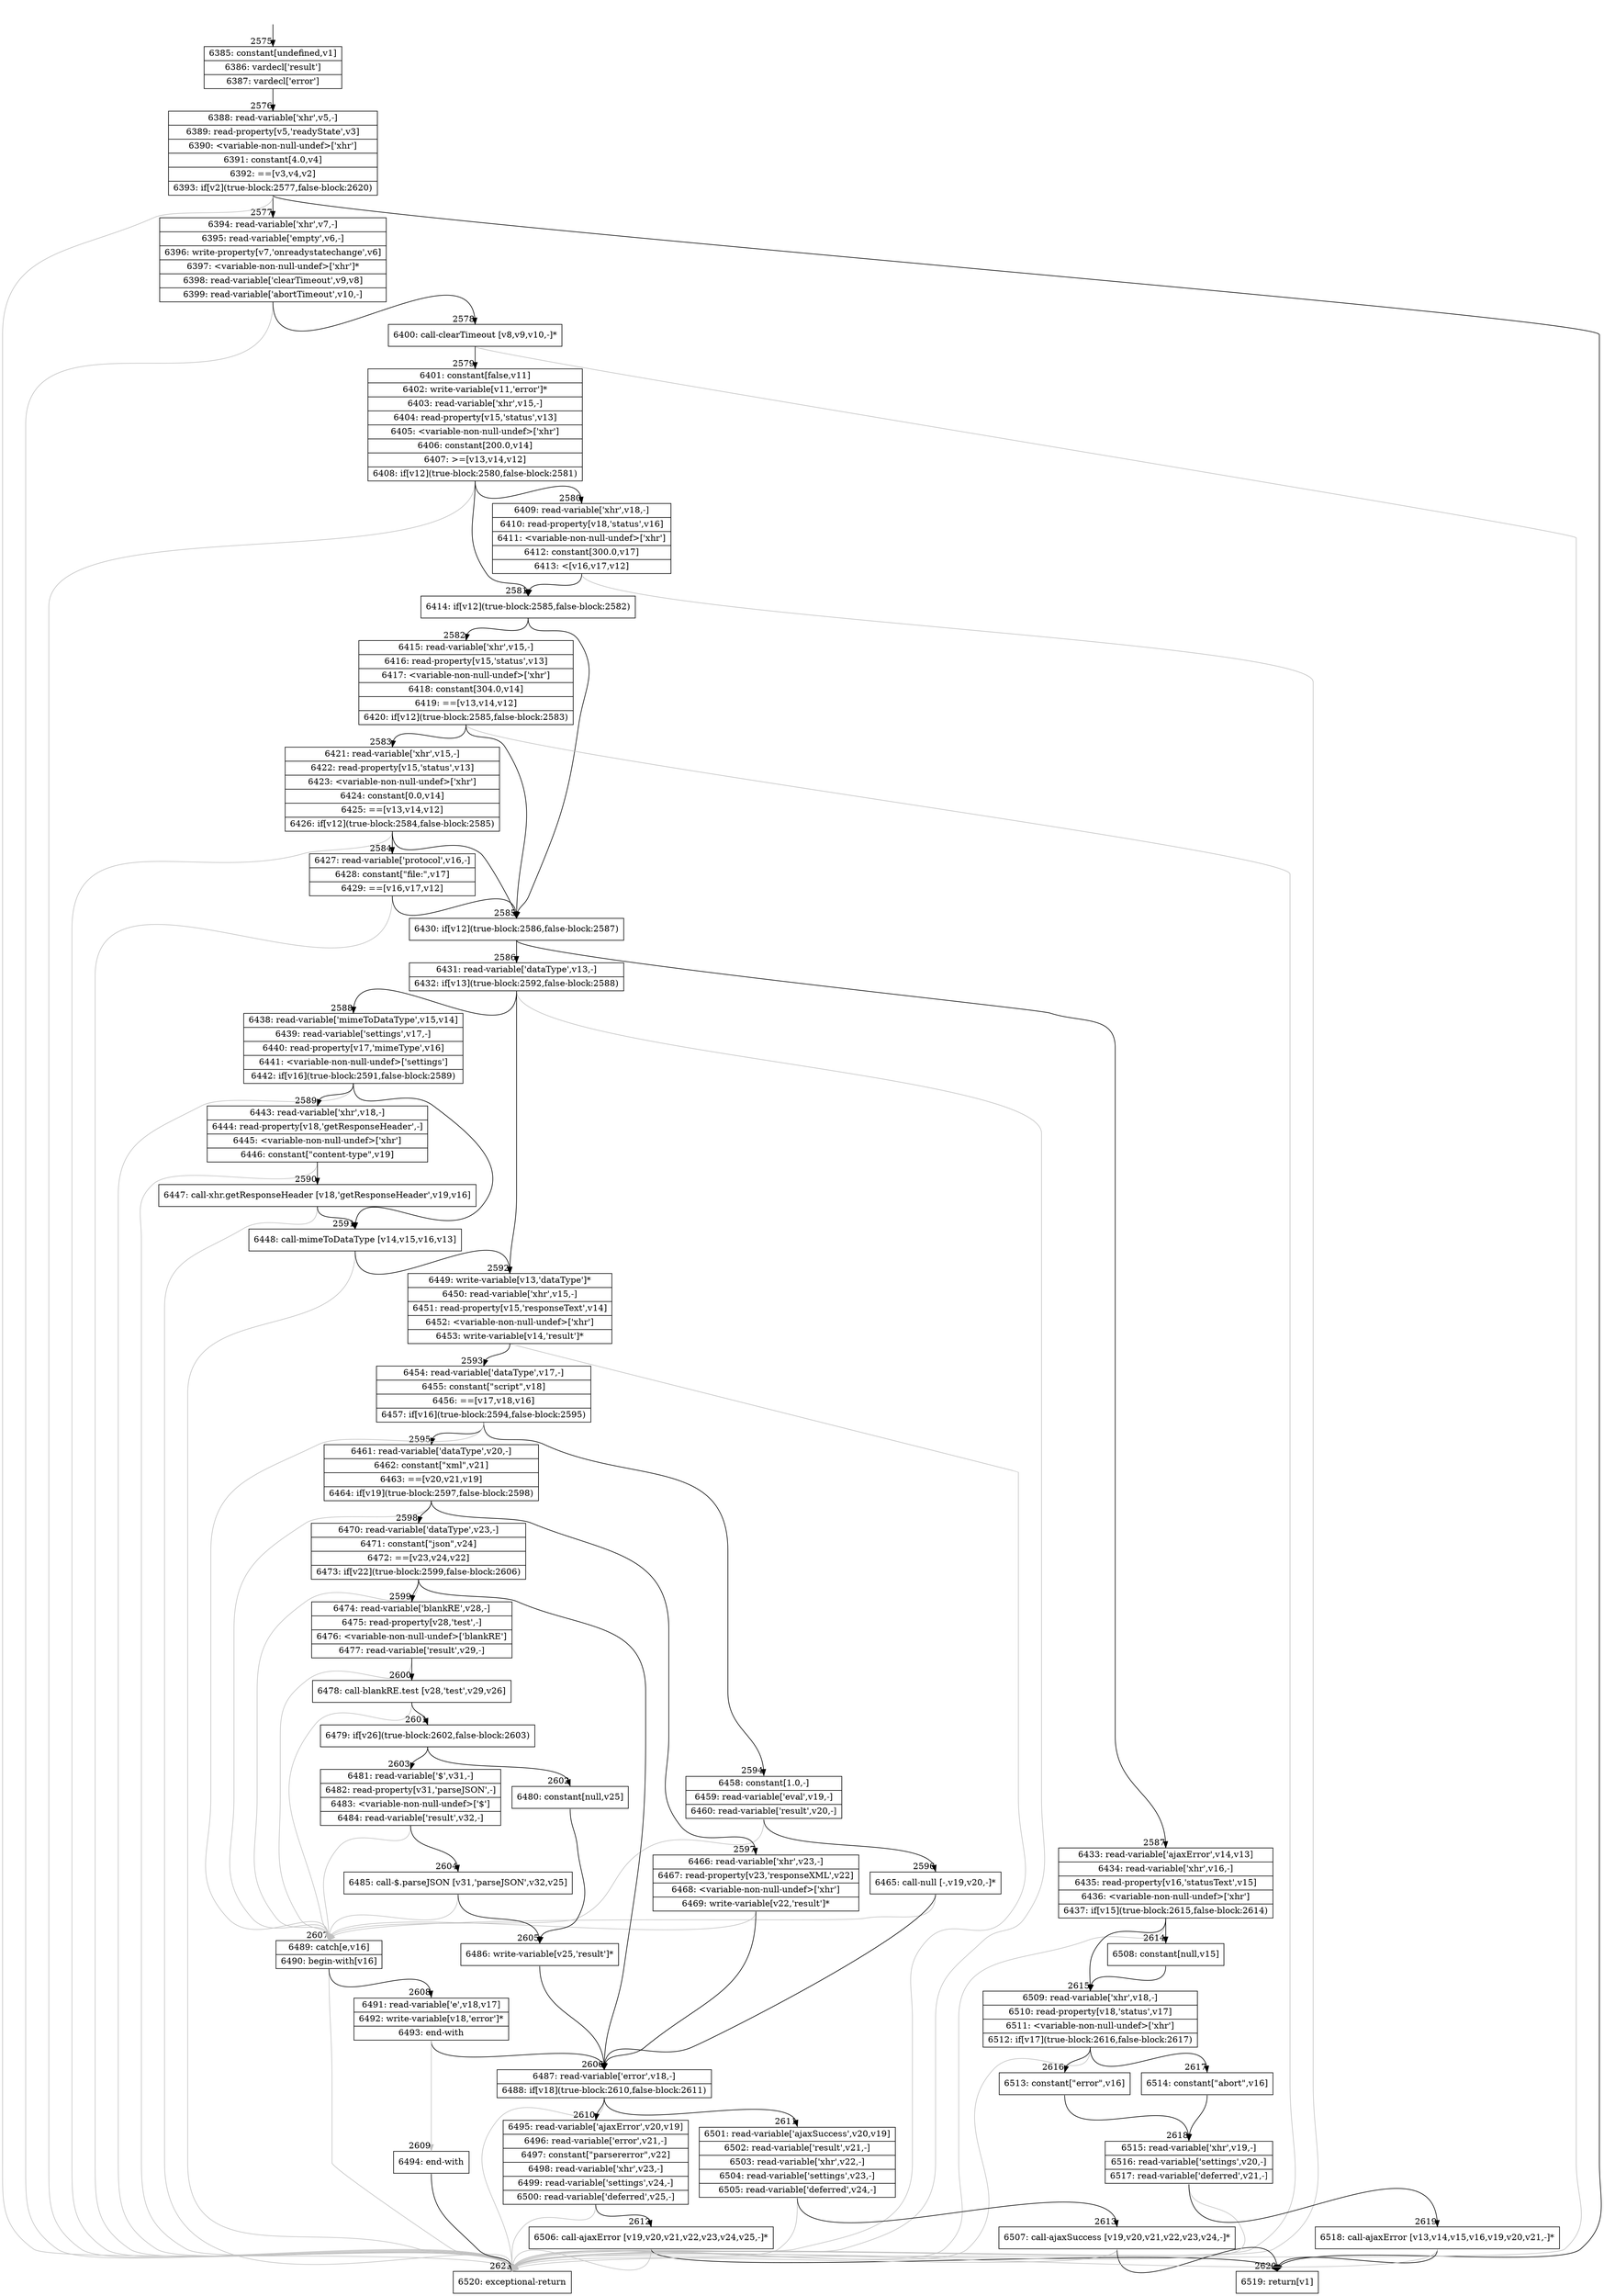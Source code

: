 digraph {
rankdir="TD"
BB_entry232[shape=none,label=""];
BB_entry232 -> BB2575 [tailport=s, headport=n, headlabel="    2575"]
BB2575 [shape=record label="{6385: constant[undefined,v1]|6386: vardecl['result']|6387: vardecl['error']}" ] 
BB2575 -> BB2576 [tailport=s, headport=n, headlabel="      2576"]
BB2576 [shape=record label="{6388: read-variable['xhr',v5,-]|6389: read-property[v5,'readyState',v3]|6390: \<variable-non-null-undef\>['xhr']|6391: constant[4.0,v4]|6392: ==[v3,v4,v2]|6393: if[v2](true-block:2577,false-block:2620)}" ] 
BB2576 -> BB2577 [tailport=s, headport=n, headlabel="      2577"]
BB2576 -> BB2620 [tailport=s, headport=n, headlabel="      2620"]
BB2576 -> BB2621 [tailport=s, headport=n, color=gray, headlabel="      2621"]
BB2577 [shape=record label="{6394: read-variable['xhr',v7,-]|6395: read-variable['empty',v6,-]|6396: write-property[v7,'onreadystatechange',v6]|6397: \<variable-non-null-undef\>['xhr']*|6398: read-variable['clearTimeout',v9,v8]|6399: read-variable['abortTimeout',v10,-]}" ] 
BB2577 -> BB2578 [tailport=s, headport=n, headlabel="      2578"]
BB2577 -> BB2621 [tailport=s, headport=n, color=gray]
BB2578 [shape=record label="{6400: call-clearTimeout [v8,v9,v10,-]*}" ] 
BB2578 -> BB2579 [tailport=s, headport=n, headlabel="      2579"]
BB2578 -> BB2621 [tailport=s, headport=n, color=gray]
BB2579 [shape=record label="{6401: constant[false,v11]|6402: write-variable[v11,'error']*|6403: read-variable['xhr',v15,-]|6404: read-property[v15,'status',v13]|6405: \<variable-non-null-undef\>['xhr']|6406: constant[200.0,v14]|6407: \>=[v13,v14,v12]|6408: if[v12](true-block:2580,false-block:2581)}" ] 
BB2579 -> BB2581 [tailport=s, headport=n, headlabel="      2581"]
BB2579 -> BB2580 [tailport=s, headport=n, headlabel="      2580"]
BB2579 -> BB2621 [tailport=s, headport=n, color=gray]
BB2580 [shape=record label="{6409: read-variable['xhr',v18,-]|6410: read-property[v18,'status',v16]|6411: \<variable-non-null-undef\>['xhr']|6412: constant[300.0,v17]|6413: \<[v16,v17,v12]}" ] 
BB2580 -> BB2581 [tailport=s, headport=n]
BB2580 -> BB2621 [tailport=s, headport=n, color=gray]
BB2581 [shape=record label="{6414: if[v12](true-block:2585,false-block:2582)}" ] 
BB2581 -> BB2585 [tailport=s, headport=n, headlabel="      2585"]
BB2581 -> BB2582 [tailport=s, headport=n, headlabel="      2582"]
BB2582 [shape=record label="{6415: read-variable['xhr',v15,-]|6416: read-property[v15,'status',v13]|6417: \<variable-non-null-undef\>['xhr']|6418: constant[304.0,v14]|6419: ==[v13,v14,v12]|6420: if[v12](true-block:2585,false-block:2583)}" ] 
BB2582 -> BB2585 [tailport=s, headport=n]
BB2582 -> BB2583 [tailport=s, headport=n, headlabel="      2583"]
BB2582 -> BB2621 [tailport=s, headport=n, color=gray]
BB2583 [shape=record label="{6421: read-variable['xhr',v15,-]|6422: read-property[v15,'status',v13]|6423: \<variable-non-null-undef\>['xhr']|6424: constant[0.0,v14]|6425: ==[v13,v14,v12]|6426: if[v12](true-block:2584,false-block:2585)}" ] 
BB2583 -> BB2585 [tailport=s, headport=n]
BB2583 -> BB2584 [tailport=s, headport=n, headlabel="      2584"]
BB2583 -> BB2621 [tailport=s, headport=n, color=gray]
BB2584 [shape=record label="{6427: read-variable['protocol',v16,-]|6428: constant[\"file:\",v17]|6429: ==[v16,v17,v12]}" ] 
BB2584 -> BB2585 [tailport=s, headport=n]
BB2584 -> BB2621 [tailport=s, headport=n, color=gray]
BB2585 [shape=record label="{6430: if[v12](true-block:2586,false-block:2587)}" ] 
BB2585 -> BB2586 [tailport=s, headport=n, headlabel="      2586"]
BB2585 -> BB2587 [tailport=s, headport=n, headlabel="      2587"]
BB2586 [shape=record label="{6431: read-variable['dataType',v13,-]|6432: if[v13](true-block:2592,false-block:2588)}" ] 
BB2586 -> BB2592 [tailport=s, headport=n, headlabel="      2592"]
BB2586 -> BB2588 [tailport=s, headport=n, headlabel="      2588"]
BB2586 -> BB2621 [tailport=s, headport=n, color=gray]
BB2587 [shape=record label="{6433: read-variable['ajaxError',v14,v13]|6434: read-variable['xhr',v16,-]|6435: read-property[v16,'statusText',v15]|6436: \<variable-non-null-undef\>['xhr']|6437: if[v15](true-block:2615,false-block:2614)}" ] 
BB2587 -> BB2615 [tailport=s, headport=n, headlabel="      2615"]
BB2587 -> BB2614 [tailport=s, headport=n, headlabel="      2614"]
BB2587 -> BB2621 [tailport=s, headport=n, color=gray]
BB2588 [shape=record label="{6438: read-variable['mimeToDataType',v15,v14]|6439: read-variable['settings',v17,-]|6440: read-property[v17,'mimeType',v16]|6441: \<variable-non-null-undef\>['settings']|6442: if[v16](true-block:2591,false-block:2589)}" ] 
BB2588 -> BB2591 [tailport=s, headport=n, headlabel="      2591"]
BB2588 -> BB2589 [tailport=s, headport=n, headlabel="      2589"]
BB2588 -> BB2621 [tailport=s, headport=n, color=gray]
BB2589 [shape=record label="{6443: read-variable['xhr',v18,-]|6444: read-property[v18,'getResponseHeader',-]|6445: \<variable-non-null-undef\>['xhr']|6446: constant[\"content-type\",v19]}" ] 
BB2589 -> BB2590 [tailport=s, headport=n, headlabel="      2590"]
BB2589 -> BB2621 [tailport=s, headport=n, color=gray]
BB2590 [shape=record label="{6447: call-xhr.getResponseHeader [v18,'getResponseHeader',v19,v16]}" ] 
BB2590 -> BB2591 [tailport=s, headport=n]
BB2590 -> BB2621 [tailport=s, headport=n, color=gray]
BB2591 [shape=record label="{6448: call-mimeToDataType [v14,v15,v16,v13]}" ] 
BB2591 -> BB2592 [tailport=s, headport=n]
BB2591 -> BB2621 [tailport=s, headport=n, color=gray]
BB2592 [shape=record label="{6449: write-variable[v13,'dataType']*|6450: read-variable['xhr',v15,-]|6451: read-property[v15,'responseText',v14]|6452: \<variable-non-null-undef\>['xhr']|6453: write-variable[v14,'result']*}" ] 
BB2592 -> BB2593 [tailport=s, headport=n, headlabel="      2593"]
BB2592 -> BB2621 [tailport=s, headport=n, color=gray]
BB2593 [shape=record label="{6454: read-variable['dataType',v17,-]|6455: constant[\"script\",v18]|6456: ==[v17,v18,v16]|6457: if[v16](true-block:2594,false-block:2595)}" ] 
BB2593 -> BB2594 [tailport=s, headport=n, headlabel="      2594"]
BB2593 -> BB2595 [tailport=s, headport=n, headlabel="      2595"]
BB2593 -> BB2607 [tailport=s, headport=n, color=gray, headlabel="      2607"]
BB2594 [shape=record label="{6458: constant[1.0,-]|6459: read-variable['eval',v19,-]|6460: read-variable['result',v20,-]}" ] 
BB2594 -> BB2596 [tailport=s, headport=n, headlabel="      2596"]
BB2594 -> BB2607 [tailport=s, headport=n, color=gray]
BB2595 [shape=record label="{6461: read-variable['dataType',v20,-]|6462: constant[\"xml\",v21]|6463: ==[v20,v21,v19]|6464: if[v19](true-block:2597,false-block:2598)}" ] 
BB2595 -> BB2597 [tailport=s, headport=n, headlabel="      2597"]
BB2595 -> BB2598 [tailport=s, headport=n, headlabel="      2598"]
BB2595 -> BB2607 [tailport=s, headport=n, color=gray]
BB2596 [shape=record label="{6465: call-null [-,v19,v20,-]*}" ] 
BB2596 -> BB2606 [tailport=s, headport=n, headlabel="      2606"]
BB2596 -> BB2607 [tailport=s, headport=n, color=gray]
BB2597 [shape=record label="{6466: read-variable['xhr',v23,-]|6467: read-property[v23,'responseXML',v22]|6468: \<variable-non-null-undef\>['xhr']|6469: write-variable[v22,'result']*}" ] 
BB2597 -> BB2606 [tailport=s, headport=n]
BB2597 -> BB2607 [tailport=s, headport=n, color=gray]
BB2598 [shape=record label="{6470: read-variable['dataType',v23,-]|6471: constant[\"json\",v24]|6472: ==[v23,v24,v22]|6473: if[v22](true-block:2599,false-block:2606)}" ] 
BB2598 -> BB2599 [tailport=s, headport=n, headlabel="      2599"]
BB2598 -> BB2606 [tailport=s, headport=n]
BB2598 -> BB2607 [tailport=s, headport=n, color=gray]
BB2599 [shape=record label="{6474: read-variable['blankRE',v28,-]|6475: read-property[v28,'test',-]|6476: \<variable-non-null-undef\>['blankRE']|6477: read-variable['result',v29,-]}" ] 
BB2599 -> BB2600 [tailport=s, headport=n, headlabel="      2600"]
BB2599 -> BB2607 [tailport=s, headport=n, color=gray]
BB2600 [shape=record label="{6478: call-blankRE.test [v28,'test',v29,v26]}" ] 
BB2600 -> BB2601 [tailport=s, headport=n, headlabel="      2601"]
BB2600 -> BB2607 [tailport=s, headport=n, color=gray]
BB2601 [shape=record label="{6479: if[v26](true-block:2602,false-block:2603)}" ] 
BB2601 -> BB2602 [tailport=s, headport=n, headlabel="      2602"]
BB2601 -> BB2603 [tailport=s, headport=n, headlabel="      2603"]
BB2602 [shape=record label="{6480: constant[null,v25]}" ] 
BB2602 -> BB2605 [tailport=s, headport=n, headlabel="      2605"]
BB2603 [shape=record label="{6481: read-variable['$',v31,-]|6482: read-property[v31,'parseJSON',-]|6483: \<variable-non-null-undef\>['$']|6484: read-variable['result',v32,-]}" ] 
BB2603 -> BB2604 [tailport=s, headport=n, headlabel="      2604"]
BB2603 -> BB2607 [tailport=s, headport=n, color=gray]
BB2604 [shape=record label="{6485: call-$.parseJSON [v31,'parseJSON',v32,v25]}" ] 
BB2604 -> BB2605 [tailport=s, headport=n]
BB2604 -> BB2607 [tailport=s, headport=n, color=gray]
BB2605 [shape=record label="{6486: write-variable[v25,'result']*}" ] 
BB2605 -> BB2606 [tailport=s, headport=n]
BB2606 [shape=record label="{6487: read-variable['error',v18,-]|6488: if[v18](true-block:2610,false-block:2611)}" ] 
BB2606 -> BB2610 [tailport=s, headport=n, headlabel="      2610"]
BB2606 -> BB2611 [tailport=s, headport=n, headlabel="      2611"]
BB2606 -> BB2621 [tailport=s, headport=n, color=gray]
BB2607 [shape=record label="{6489: catch[e,v16]|6490: begin-with[v16]}" ] 
BB2607 -> BB2608 [tailport=s, headport=n, headlabel="      2608"]
BB2607 -> BB2621 [tailport=s, headport=n, color=gray]
BB2608 [shape=record label="{6491: read-variable['e',v18,v17]|6492: write-variable[v18,'error']*|6493: end-with}" ] 
BB2608 -> BB2606 [tailport=s, headport=n]
BB2608 -> BB2609 [tailport=s, headport=n, color=gray, headlabel="      2609"]
BB2609 [shape=record label="{6494: end-with}" ] 
BB2609 -> BB2621 [tailport=s, headport=n]
BB2610 [shape=record label="{6495: read-variable['ajaxError',v20,v19]|6496: read-variable['error',v21,-]|6497: constant[\"parsererror\",v22]|6498: read-variable['xhr',v23,-]|6499: read-variable['settings',v24,-]|6500: read-variable['deferred',v25,-]}" ] 
BB2610 -> BB2612 [tailport=s, headport=n, headlabel="      2612"]
BB2610 -> BB2621 [tailport=s, headport=n, color=gray]
BB2611 [shape=record label="{6501: read-variable['ajaxSuccess',v20,v19]|6502: read-variable['result',v21,-]|6503: read-variable['xhr',v22,-]|6504: read-variable['settings',v23,-]|6505: read-variable['deferred',v24,-]}" ] 
BB2611 -> BB2613 [tailport=s, headport=n, headlabel="      2613"]
BB2611 -> BB2621 [tailport=s, headport=n, color=gray]
BB2612 [shape=record label="{6506: call-ajaxError [v19,v20,v21,v22,v23,v24,v25,-]*}" ] 
BB2612 -> BB2620 [tailport=s, headport=n]
BB2612 -> BB2621 [tailport=s, headport=n, color=gray]
BB2613 [shape=record label="{6507: call-ajaxSuccess [v19,v20,v21,v22,v23,v24,-]*}" ] 
BB2613 -> BB2620 [tailport=s, headport=n]
BB2613 -> BB2621 [tailport=s, headport=n, color=gray]
BB2614 [shape=record label="{6508: constant[null,v15]}" ] 
BB2614 -> BB2615 [tailport=s, headport=n]
BB2615 [shape=record label="{6509: read-variable['xhr',v18,-]|6510: read-property[v18,'status',v17]|6511: \<variable-non-null-undef\>['xhr']|6512: if[v17](true-block:2616,false-block:2617)}" ] 
BB2615 -> BB2616 [tailport=s, headport=n, headlabel="      2616"]
BB2615 -> BB2617 [tailport=s, headport=n, headlabel="      2617"]
BB2615 -> BB2621 [tailport=s, headport=n, color=gray]
BB2616 [shape=record label="{6513: constant[\"error\",v16]}" ] 
BB2616 -> BB2618 [tailport=s, headport=n, headlabel="      2618"]
BB2617 [shape=record label="{6514: constant[\"abort\",v16]}" ] 
BB2617 -> BB2618 [tailport=s, headport=n]
BB2618 [shape=record label="{6515: read-variable['xhr',v19,-]|6516: read-variable['settings',v20,-]|6517: read-variable['deferred',v21,-]}" ] 
BB2618 -> BB2619 [tailport=s, headport=n, headlabel="      2619"]
BB2618 -> BB2621 [tailport=s, headport=n, color=gray]
BB2619 [shape=record label="{6518: call-ajaxError [v13,v14,v15,v16,v19,v20,v21,-]*}" ] 
BB2619 -> BB2620 [tailport=s, headport=n]
BB2619 -> BB2621 [tailport=s, headport=n, color=gray]
BB2620 [shape=record label="{6519: return[v1]}" ] 
BB2621 [shape=record label="{6520: exceptional-return}" ] 
//#$~ 1415
}
